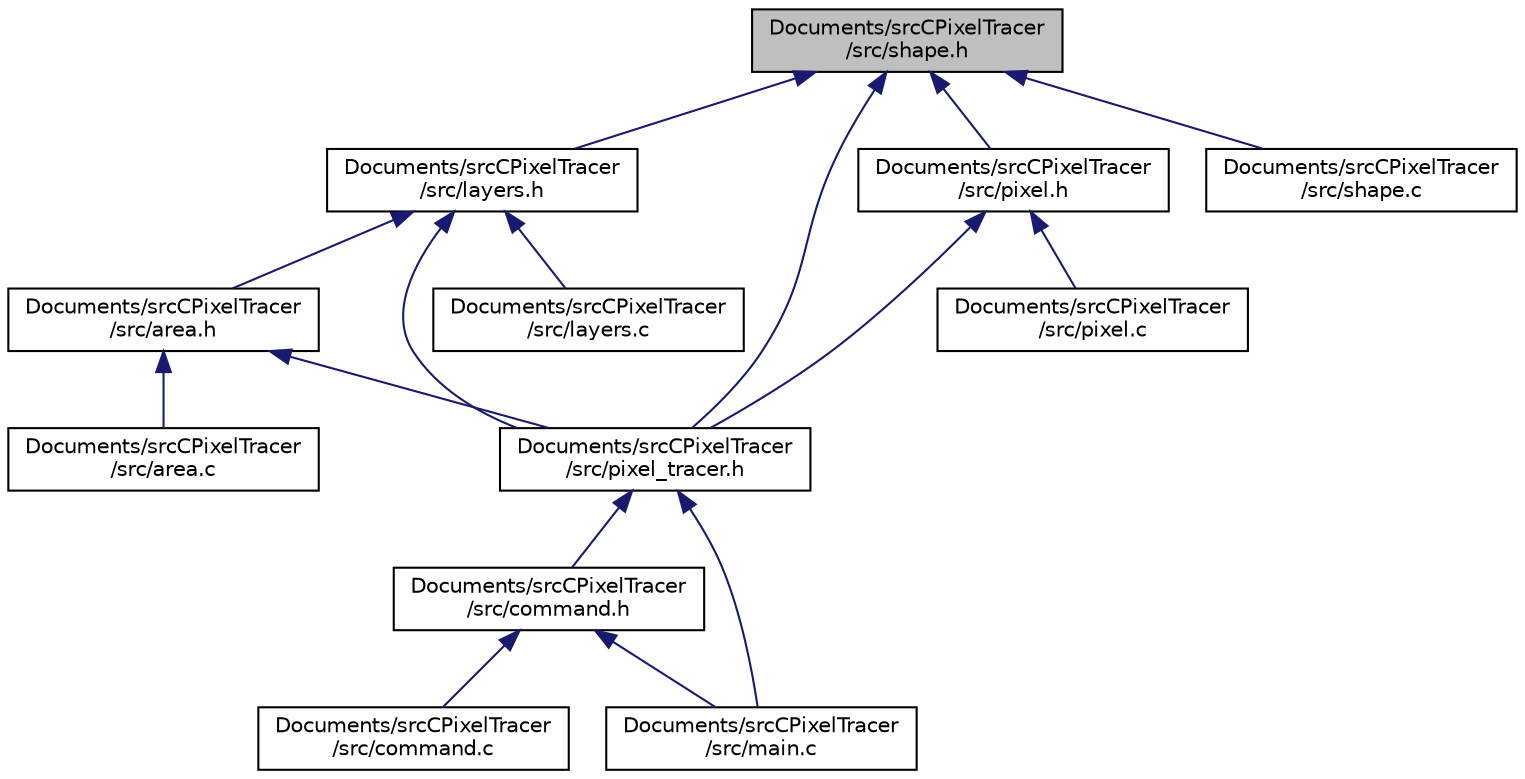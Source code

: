 digraph "Documents/srcCPixelTracer/src/shape.h"
{
 // LATEX_PDF_SIZE
  edge [fontname="Helvetica",fontsize="10",labelfontname="Helvetica",labelfontsize="10"];
  node [fontname="Helvetica",fontsize="10",shape=record];
  Node1 [label="Documents/srcCPixelTracer\l/src/shape.h",height=0.2,width=0.4,color="black", fillcolor="grey75", style="filled", fontcolor="black",tooltip="Définition des structures et fonctions pour la manipulation de différentes formes géométriques (point..."];
  Node1 -> Node2 [dir="back",color="midnightblue",fontsize="10",style="solid",fontname="Helvetica"];
  Node2 [label="Documents/srcCPixelTracer\l/src/layers.h",height=0.2,width=0.4,color="black", fillcolor="white", style="filled",URL="$layers_8h.html",tooltip="Gestion des calques dans l'application de dessin vectoriel."];
  Node2 -> Node3 [dir="back",color="midnightblue",fontsize="10",style="solid",fontname="Helvetica"];
  Node3 [label="Documents/srcCPixelTracer\l/src/area.h",height=0.2,width=0.4,color="black", fillcolor="white", style="filled",URL="$area_8h.html",tooltip="Définition de la structure et des fonctions pour la gestion des zones de dessin."];
  Node3 -> Node4 [dir="back",color="midnightblue",fontsize="10",style="solid",fontname="Helvetica"];
  Node4 [label="Documents/srcCPixelTracer\l/src/area.c",height=0.2,width=0.4,color="black", fillcolor="white", style="filled",URL="$area_8c.html",tooltip="Gestion des zones et des listes de zones."];
  Node3 -> Node5 [dir="back",color="midnightblue",fontsize="10",style="solid",fontname="Helvetica"];
  Node5 [label="Documents/srcCPixelTracer\l/src/pixel_tracer.h",height=0.2,width=0.4,color="black", fillcolor="white", style="filled",URL="$pixel__tracer_8h.html",tooltip="Déclarations des fonctions liées à la gestion de l'application de traçage de pixels."];
  Node5 -> Node6 [dir="back",color="midnightblue",fontsize="10",style="solid",fontname="Helvetica"];
  Node6 [label="Documents/srcCPixelTracer\l/src/command.h",height=0.2,width=0.4,color="black", fillcolor="white", style="filled",URL="$command_8h.html",tooltip="Déclarations des fonctions et structures liées à la gestion des commandes pour une application de tra..."];
  Node6 -> Node7 [dir="back",color="midnightblue",fontsize="10",style="solid",fontname="Helvetica"];
  Node7 [label="Documents/srcCPixelTracer\l/src/command.c",height=0.2,width=0.4,color="black", fillcolor="white", style="filled",URL="$command_8c.html",tooltip="Commande et gestion des paramètres du programme."];
  Node6 -> Node8 [dir="back",color="midnightblue",fontsize="10",style="solid",fontname="Helvetica"];
  Node8 [label="Documents/srcCPixelTracer\l/src/main.c",height=0.2,width=0.4,color="black", fillcolor="white", style="filled",URL="$main_8c.html",tooltip="Application principale de traçage de pixels."];
  Node5 -> Node8 [dir="back",color="midnightblue",fontsize="10",style="solid",fontname="Helvetica"];
  Node2 -> Node9 [dir="back",color="midnightblue",fontsize="10",style="solid",fontname="Helvetica"];
  Node9 [label="Documents/srcCPixelTracer\l/src/layers.c",height=0.2,width=0.4,color="black", fillcolor="white", style="filled",URL="$layers_8c.html",tooltip="Gestion des couches (layers) et des formes (shapes)."];
  Node2 -> Node5 [dir="back",color="midnightblue",fontsize="10",style="solid",fontname="Helvetica"];
  Node1 -> Node10 [dir="back",color="midnightblue",fontsize="10",style="solid",fontname="Helvetica"];
  Node10 [label="Documents/srcCPixelTracer\l/src/pixel.h",height=0.2,width=0.4,color="black", fillcolor="white", style="filled",URL="$pixel_8h.html",tooltip="Déclarations des fonctions et structures liées à la gestion des pixels pour différentes formes géomét..."];
  Node10 -> Node11 [dir="back",color="midnightblue",fontsize="10",style="solid",fontname="Helvetica"];
  Node11 [label="Documents/srcCPixelTracer\l/src/pixel.c",height=0.2,width=0.4,color="black", fillcolor="white", style="filled",URL="$pixel_8c.html",tooltip="Gestion des pixels et des formes géométriques."];
  Node10 -> Node5 [dir="back",color="midnightblue",fontsize="10",style="solid",fontname="Helvetica"];
  Node1 -> Node5 [dir="back",color="midnightblue",fontsize="10",style="solid",fontname="Helvetica"];
  Node1 -> Node12 [dir="back",color="midnightblue",fontsize="10",style="solid",fontname="Helvetica"];
  Node12 [label="Documents/srcCPixelTracer\l/src/shape.c",height=0.2,width=0.4,color="black", fillcolor="white", style="filled",URL="$shape_8c.html",tooltip="Fonctions de création, suppression et gestion des formes géométriques."];
}
